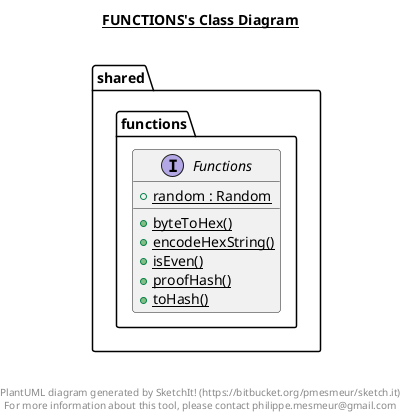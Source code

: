 @startuml

title __FUNCTIONS's Class Diagram__\n

  namespace shared.functions {
    interface shared.functions.Functions {
        {static} + random : Random
        {static} + byteToHex()
        {static} + encodeHexString()
        {static} + isEven()
        {static} + proofHash()
        {static} + toHash()
    }
  }
  



right footer


PlantUML diagram generated by SketchIt! (https://bitbucket.org/pmesmeur/sketch.it)
For more information about this tool, please contact philippe.mesmeur@gmail.com
endfooter

@enduml
